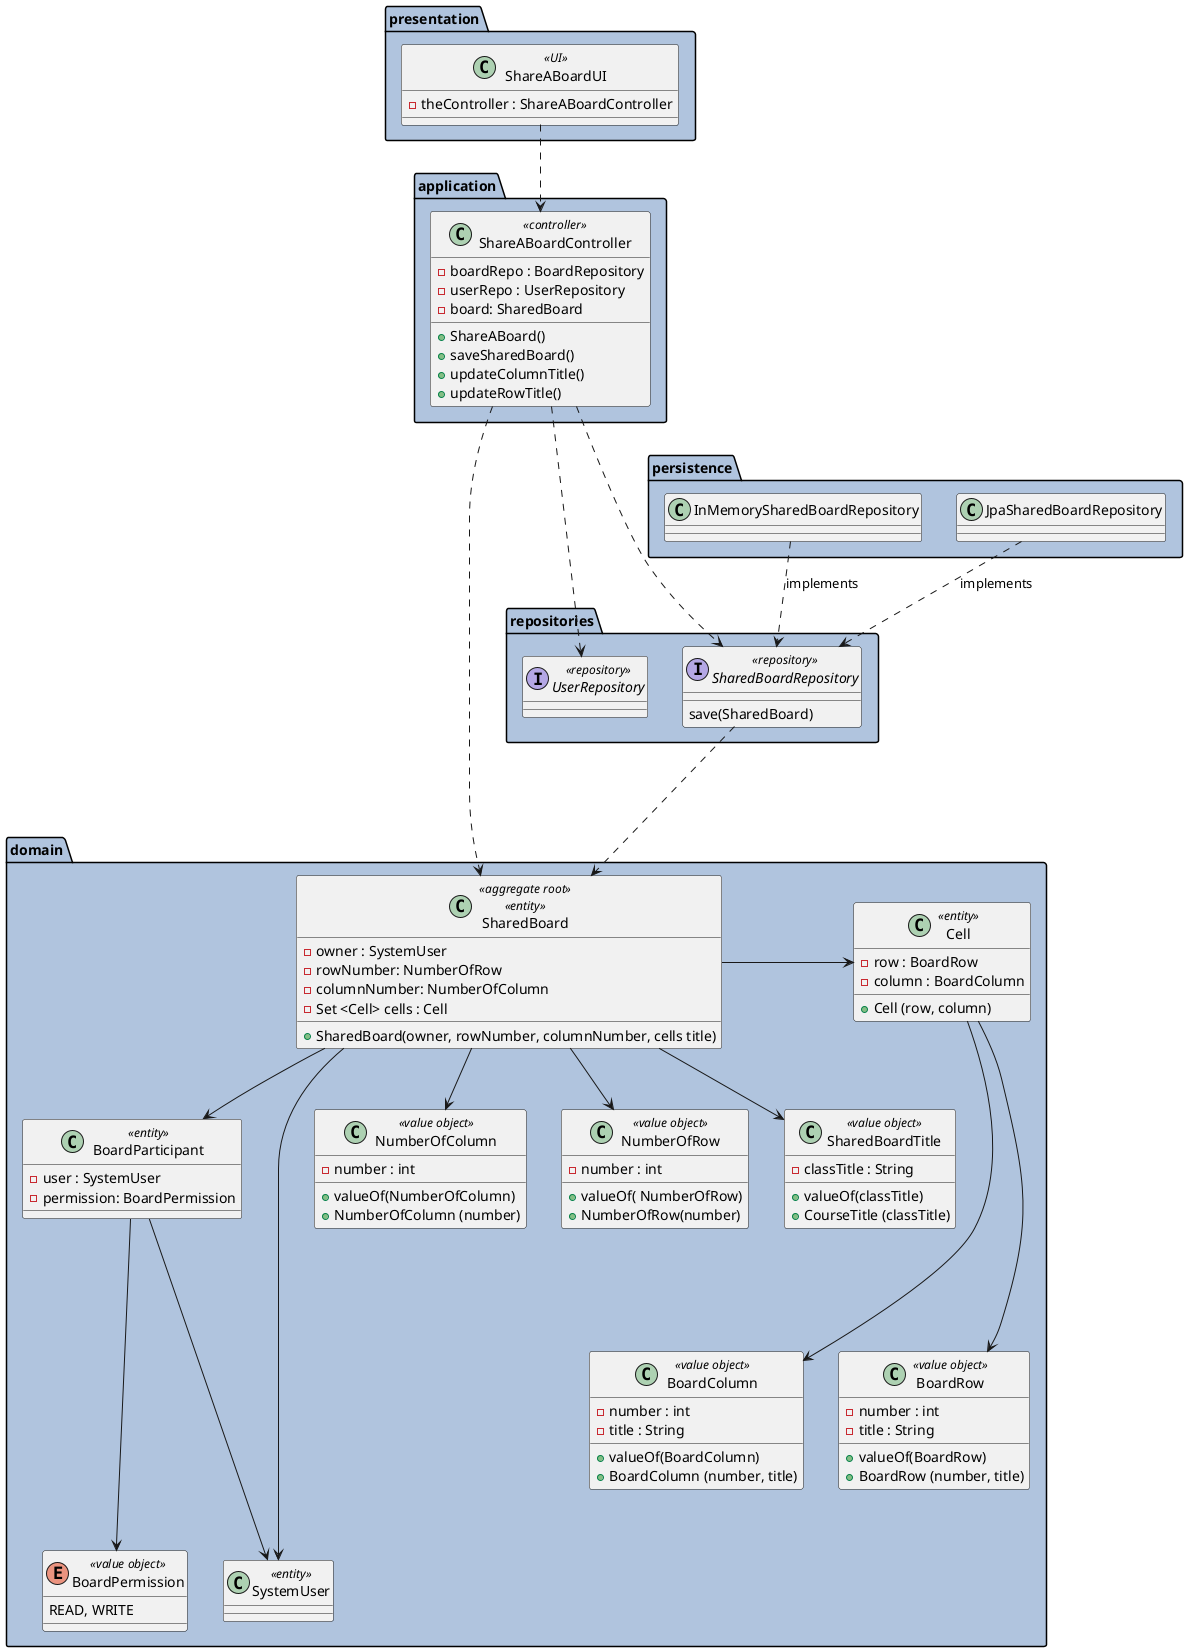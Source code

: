 @startuml
'https://plantuml.com/class-diagram

package "presentation" #LightSteelBlue {
    class ShareABoardUI <<UI>>{
    - theController : ShareABoardController
    }
}

package "domain" #LightSteelBlue {
    class SharedBoard <<aggregate root>> <<entity>>{
    -owner : SystemUser
    -rowNumber: NumberOfRow
    - columnNumber: NumberOfColumn
    - Set <Cell> cells : Cell
    + SharedBoard(owner, rowNumber, columnNumber, cells title)
    }


    class SharedBoardTitle <<value object>>{
    - classTitle : String
    + valueOf(classTitle)
    +  CourseTitle (classTitle)
    }

    class BoardParticipant <<entity>>{
    -user : SystemUser
    -permission: BoardPermission
    }

    enum BoardPermission <<value object>>{
        READ, WRITE

    }

    class BoardColumn <<value object>>{
        - number : int
        -title : String
        + valueOf(BoardColumn)
        +  BoardColumn (number, title)
     }
     
     class BoardRow <<value object>>{
             - number : int
             -title : String
             + valueOf(BoardRow)
             +  BoardRow (number, title)
          }

      class Cell <<entity>>{
             - row : BoardRow
             - column : BoardColumn
             +  Cell (row, column)
       }

        class SystemUser<<entity>>{

        }

        class NumberOfColumn <<value object>>{
               - number : int
               + valueOf(NumberOfColumn)
               + NumberOfColumn (number)
            }

            class NumberOfRow <<value object>>{
                    - number : int
                    + valueOf( NumberOfRow)
                    +   NumberOfRow(number)
                 }

}

package "repositories" #LightSteelBlue {

    interface SharedBoardRepository <<repository>>{
    save(SharedBoard)
    }

    interface  UserRepository <<repository>>{

        }
}

package "application" #LightSteelBlue {
 class ShareABoardController <<controller>>{
    - boardRepo : BoardRepository
    - userRepo : UserRepository
    - board: SharedBoard
    +ShareABoard()
    +saveSharedBoard()
    +updateColumnTitle()
    +updateRowTitle()
    }
}

package "persistence" #LightSteelBlue {
    class JpaSharedBoardRepository {
    }

    class InMemorySharedBoardRepository {
    }

}

ShareABoardUI .-> ShareABoardController
ShareABoardController .--> SharedBoardRepository
ShareABoardController .--> UserRepository
ShareABoardController .----> SharedBoard
SharedBoard -> Cell
Cell ----> BoardColumn
Cell ----> BoardRow
BoardParticipant ----> BoardPermission
BoardParticipant ----> SystemUser
SharedBoard --> SharedBoardTitle
SharedBoard --> NumberOfColumn
SharedBoard --> NumberOfRow
SharedBoard --> SystemUser
SharedBoard --> BoardParticipant
SharedBoardRepository .-> SharedBoard
JpaSharedBoardRepository .-> SharedBoardRepository : implements
InMemorySharedBoardRepository .-> SharedBoardRepository: implements



@enduml